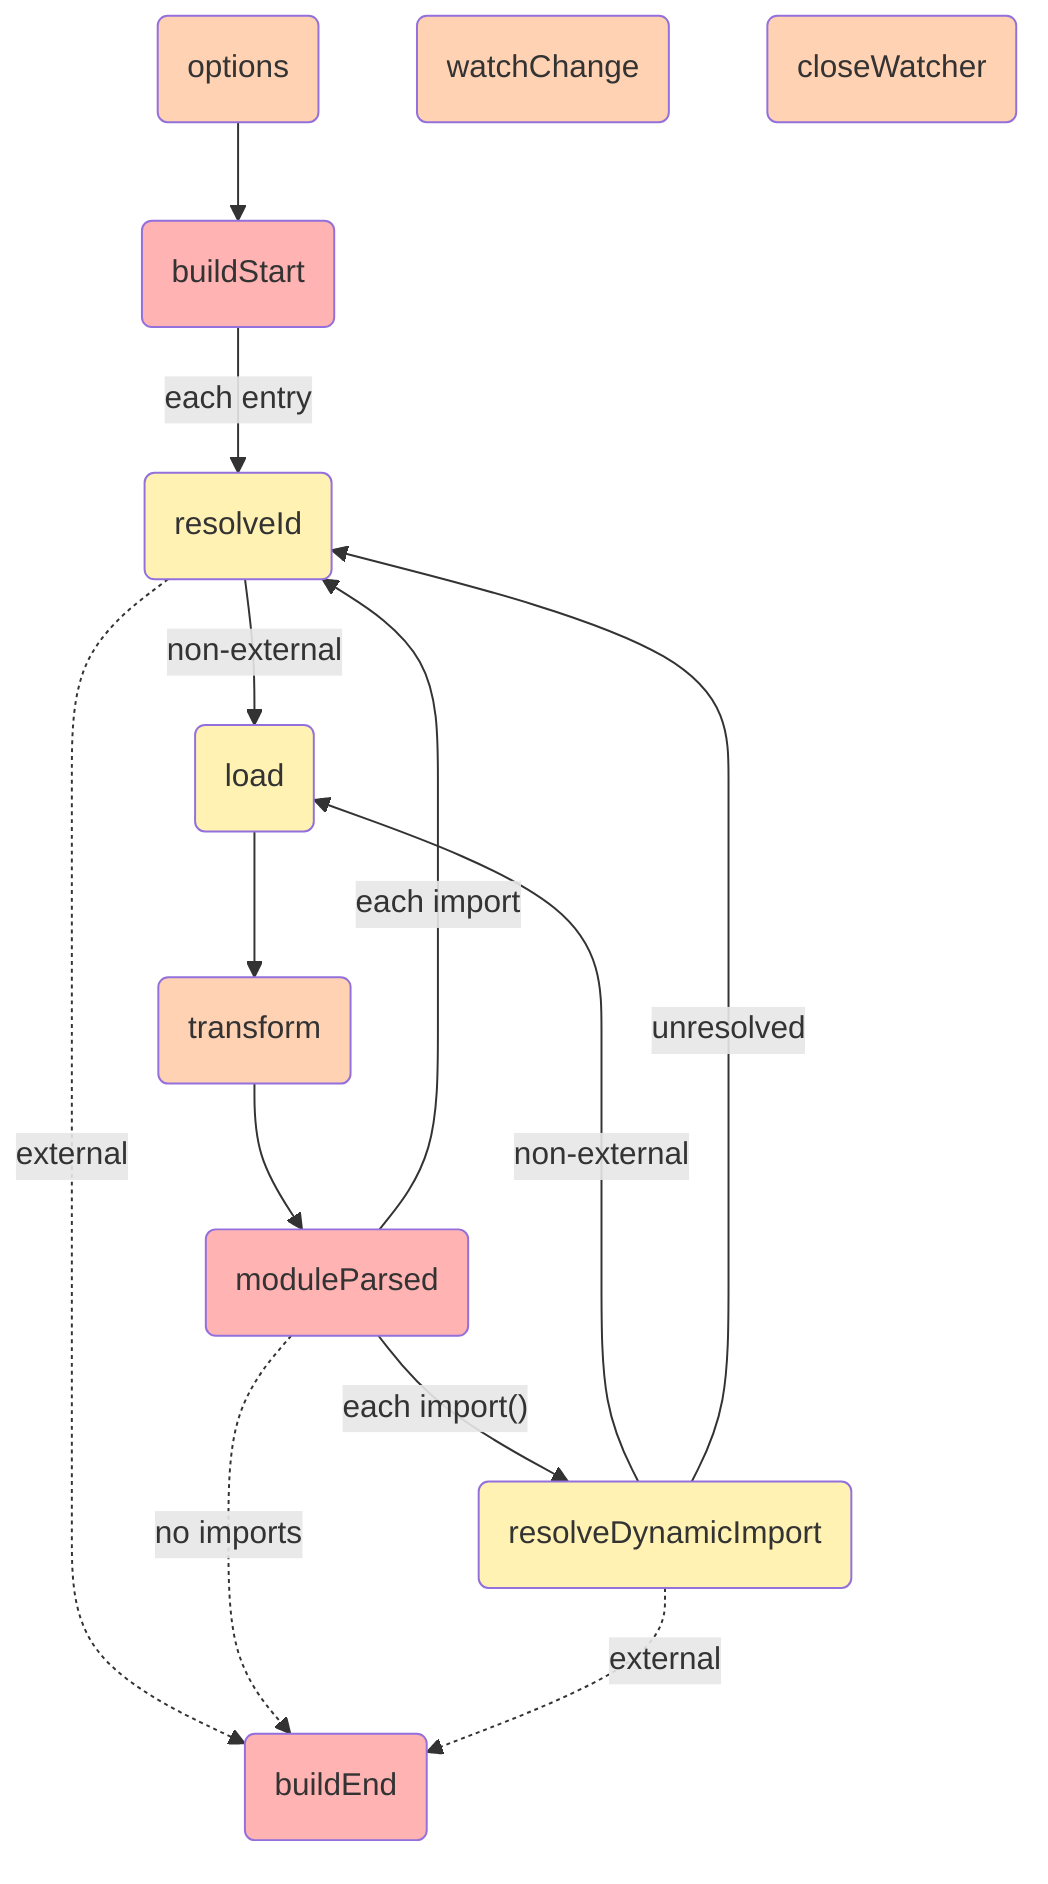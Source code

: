 flowchart TB
    classDef hook-parallel fill:#ffb3b3;
    classDef hook-sequential fill:#ffd2b3;
    classDef hook-first fill:#fff2b3;

	buildend("buildEnd"):::hook-parallel
	click buildend "/guide/en/#buildend" _parent

    buildstart("buildStart"):::hook-parallel
	click buildstart "/guide/en/#buildstart" _parent

	load("load"):::hook-first
	click load "/guide/en/#load" _parent

	moduleparsed("moduleParsed"):::hook-parallel
	click moduleparsed "/guide/en/#moduleparsed" _parent

	options("options"):::hook-sequential
	click options "/guide/en/#options" _parent

	resolvedynamicimport("resolveDynamicImport"):::hook-first
	click resolvedynamicimport "/guide/en/#resolvedynamicimport" _parent

	resolveid("resolveId"):::hook-first
	click resolveid "/guide/en/#resolveid" _parent

	transform("transform"):::hook-sequential
	click transform "/guide/en/#transform" _parent

	watchchange("watchChange"):::hook-sequential
	click watchchange "/guide/en/#watchchange" _parent

    closewatcher("closeWatcher"):::hook-sequential
	click closewatcher "/guide/en/#closewatcher" _parent

    options
    --> buildstart
    --> |each entry|resolveid
    .-> |external|buildend

    resolveid
    --> |non-external|load
    --> transform
    --> moduleparsed
    .-> |no imports|buildend

    moduleparsed
    --> |"each import()"|resolvedynamicimport
    --> |non-external|load

    moduleparsed
    --> |each import|resolveid

    resolvedynamicimport
    .-> |external|buildend

    resolvedynamicimport
    --> |unresolved|resolveid